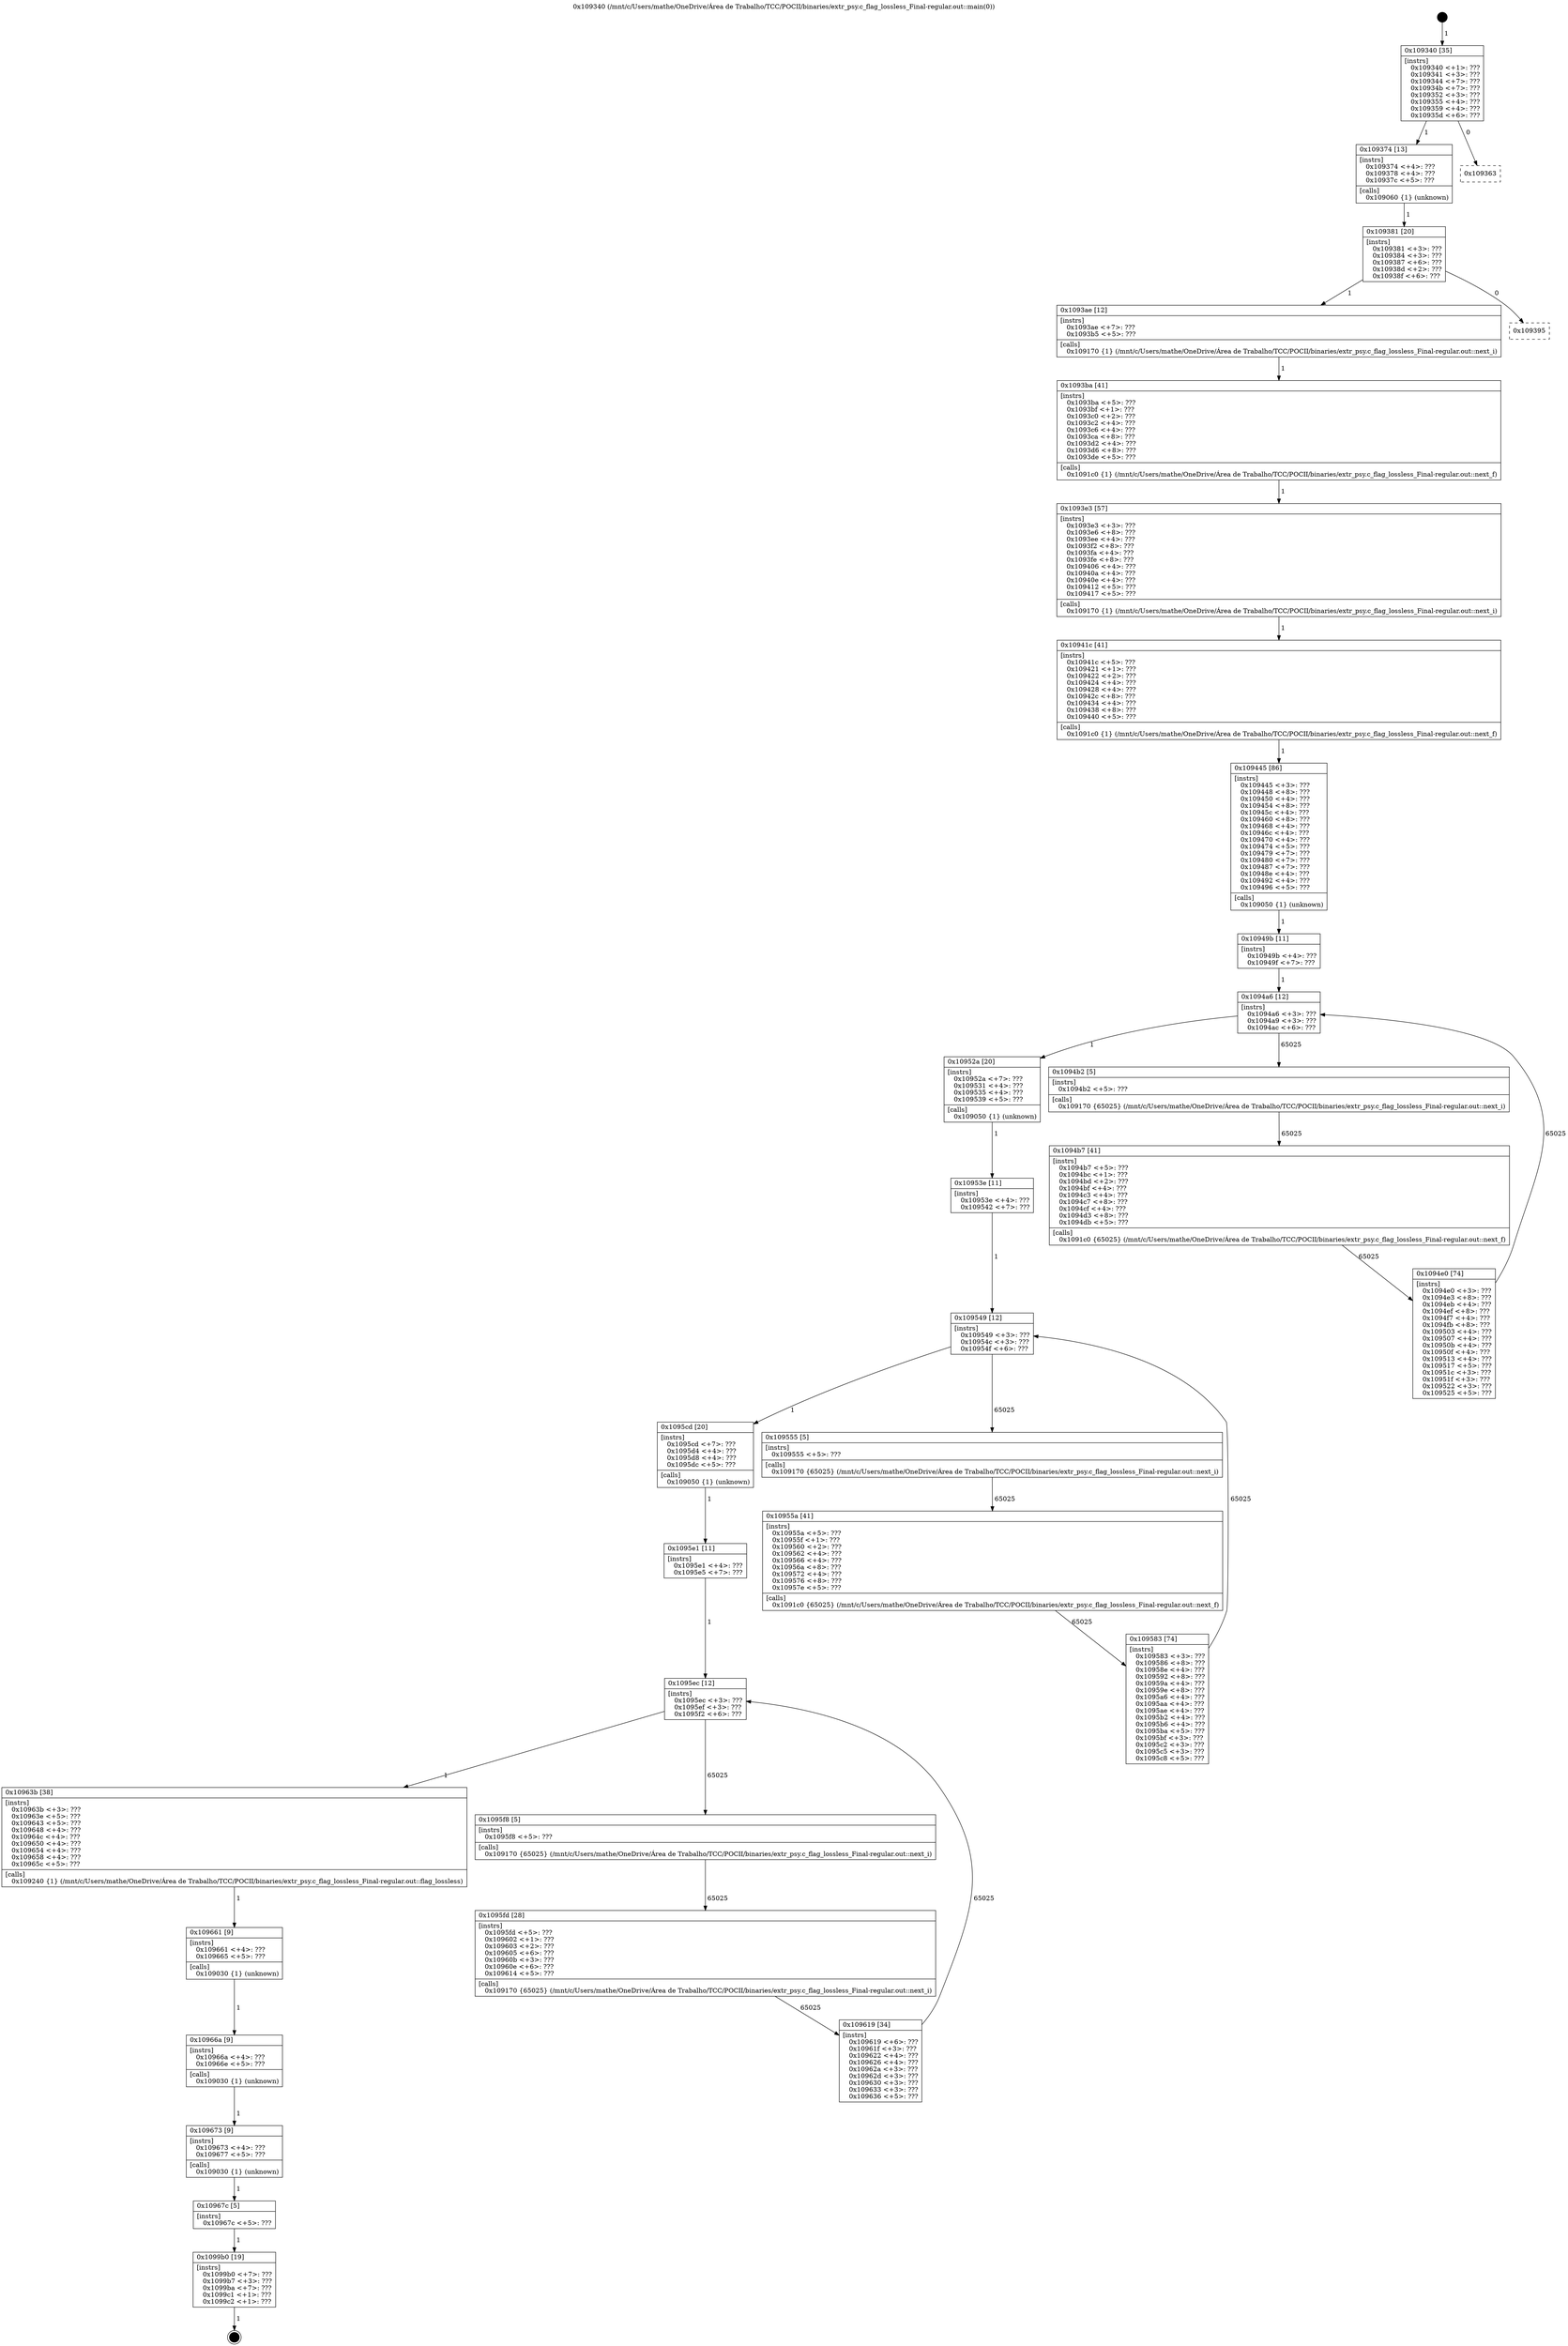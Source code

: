 digraph "0x109340" {
  label = "0x109340 (/mnt/c/Users/mathe/OneDrive/Área de Trabalho/TCC/POCII/binaries/extr_psy.c_flag_lossless_Final-regular.out::main(0))"
  labelloc = "t"
  node[shape=record]

  Entry [label="",width=0.3,height=0.3,shape=circle,fillcolor=black,style=filled]
  "0x109340" [label="{
     0x109340 [35]\l
     | [instrs]\l
     &nbsp;&nbsp;0x109340 \<+1\>: ???\l
     &nbsp;&nbsp;0x109341 \<+3\>: ???\l
     &nbsp;&nbsp;0x109344 \<+7\>: ???\l
     &nbsp;&nbsp;0x10934b \<+7\>: ???\l
     &nbsp;&nbsp;0x109352 \<+3\>: ???\l
     &nbsp;&nbsp;0x109355 \<+4\>: ???\l
     &nbsp;&nbsp;0x109359 \<+4\>: ???\l
     &nbsp;&nbsp;0x10935d \<+6\>: ???\l
  }"]
  "0x109374" [label="{
     0x109374 [13]\l
     | [instrs]\l
     &nbsp;&nbsp;0x109374 \<+4\>: ???\l
     &nbsp;&nbsp;0x109378 \<+4\>: ???\l
     &nbsp;&nbsp;0x10937c \<+5\>: ???\l
     | [calls]\l
     &nbsp;&nbsp;0x109060 \{1\} (unknown)\l
  }"]
  "0x109363" [label="{
     0x109363\l
  }", style=dashed]
  "0x109381" [label="{
     0x109381 [20]\l
     | [instrs]\l
     &nbsp;&nbsp;0x109381 \<+3\>: ???\l
     &nbsp;&nbsp;0x109384 \<+3\>: ???\l
     &nbsp;&nbsp;0x109387 \<+6\>: ???\l
     &nbsp;&nbsp;0x10938d \<+2\>: ???\l
     &nbsp;&nbsp;0x10938f \<+6\>: ???\l
  }"]
  "0x1093ae" [label="{
     0x1093ae [12]\l
     | [instrs]\l
     &nbsp;&nbsp;0x1093ae \<+7\>: ???\l
     &nbsp;&nbsp;0x1093b5 \<+5\>: ???\l
     | [calls]\l
     &nbsp;&nbsp;0x109170 \{1\} (/mnt/c/Users/mathe/OneDrive/Área de Trabalho/TCC/POCII/binaries/extr_psy.c_flag_lossless_Final-regular.out::next_i)\l
  }"]
  "0x109395" [label="{
     0x109395\l
  }", style=dashed]
  "0x1093ba" [label="{
     0x1093ba [41]\l
     | [instrs]\l
     &nbsp;&nbsp;0x1093ba \<+5\>: ???\l
     &nbsp;&nbsp;0x1093bf \<+1\>: ???\l
     &nbsp;&nbsp;0x1093c0 \<+2\>: ???\l
     &nbsp;&nbsp;0x1093c2 \<+4\>: ???\l
     &nbsp;&nbsp;0x1093c6 \<+4\>: ???\l
     &nbsp;&nbsp;0x1093ca \<+8\>: ???\l
     &nbsp;&nbsp;0x1093d2 \<+4\>: ???\l
     &nbsp;&nbsp;0x1093d6 \<+8\>: ???\l
     &nbsp;&nbsp;0x1093de \<+5\>: ???\l
     | [calls]\l
     &nbsp;&nbsp;0x1091c0 \{1\} (/mnt/c/Users/mathe/OneDrive/Área de Trabalho/TCC/POCII/binaries/extr_psy.c_flag_lossless_Final-regular.out::next_f)\l
  }"]
  "0x1093e3" [label="{
     0x1093e3 [57]\l
     | [instrs]\l
     &nbsp;&nbsp;0x1093e3 \<+3\>: ???\l
     &nbsp;&nbsp;0x1093e6 \<+8\>: ???\l
     &nbsp;&nbsp;0x1093ee \<+4\>: ???\l
     &nbsp;&nbsp;0x1093f2 \<+8\>: ???\l
     &nbsp;&nbsp;0x1093fa \<+4\>: ???\l
     &nbsp;&nbsp;0x1093fe \<+8\>: ???\l
     &nbsp;&nbsp;0x109406 \<+4\>: ???\l
     &nbsp;&nbsp;0x10940a \<+4\>: ???\l
     &nbsp;&nbsp;0x10940e \<+4\>: ???\l
     &nbsp;&nbsp;0x109412 \<+5\>: ???\l
     &nbsp;&nbsp;0x109417 \<+5\>: ???\l
     | [calls]\l
     &nbsp;&nbsp;0x109170 \{1\} (/mnt/c/Users/mathe/OneDrive/Área de Trabalho/TCC/POCII/binaries/extr_psy.c_flag_lossless_Final-regular.out::next_i)\l
  }"]
  "0x10941c" [label="{
     0x10941c [41]\l
     | [instrs]\l
     &nbsp;&nbsp;0x10941c \<+5\>: ???\l
     &nbsp;&nbsp;0x109421 \<+1\>: ???\l
     &nbsp;&nbsp;0x109422 \<+2\>: ???\l
     &nbsp;&nbsp;0x109424 \<+4\>: ???\l
     &nbsp;&nbsp;0x109428 \<+4\>: ???\l
     &nbsp;&nbsp;0x10942c \<+8\>: ???\l
     &nbsp;&nbsp;0x109434 \<+4\>: ???\l
     &nbsp;&nbsp;0x109438 \<+8\>: ???\l
     &nbsp;&nbsp;0x109440 \<+5\>: ???\l
     | [calls]\l
     &nbsp;&nbsp;0x1091c0 \{1\} (/mnt/c/Users/mathe/OneDrive/Área de Trabalho/TCC/POCII/binaries/extr_psy.c_flag_lossless_Final-regular.out::next_f)\l
  }"]
  "0x109445" [label="{
     0x109445 [86]\l
     | [instrs]\l
     &nbsp;&nbsp;0x109445 \<+3\>: ???\l
     &nbsp;&nbsp;0x109448 \<+8\>: ???\l
     &nbsp;&nbsp;0x109450 \<+4\>: ???\l
     &nbsp;&nbsp;0x109454 \<+8\>: ???\l
     &nbsp;&nbsp;0x10945c \<+4\>: ???\l
     &nbsp;&nbsp;0x109460 \<+8\>: ???\l
     &nbsp;&nbsp;0x109468 \<+4\>: ???\l
     &nbsp;&nbsp;0x10946c \<+4\>: ???\l
     &nbsp;&nbsp;0x109470 \<+4\>: ???\l
     &nbsp;&nbsp;0x109474 \<+5\>: ???\l
     &nbsp;&nbsp;0x109479 \<+7\>: ???\l
     &nbsp;&nbsp;0x109480 \<+7\>: ???\l
     &nbsp;&nbsp;0x109487 \<+7\>: ???\l
     &nbsp;&nbsp;0x10948e \<+4\>: ???\l
     &nbsp;&nbsp;0x109492 \<+4\>: ???\l
     &nbsp;&nbsp;0x109496 \<+5\>: ???\l
     | [calls]\l
     &nbsp;&nbsp;0x109050 \{1\} (unknown)\l
  }"]
  "0x1094a6" [label="{
     0x1094a6 [12]\l
     | [instrs]\l
     &nbsp;&nbsp;0x1094a6 \<+3\>: ???\l
     &nbsp;&nbsp;0x1094a9 \<+3\>: ???\l
     &nbsp;&nbsp;0x1094ac \<+6\>: ???\l
  }"]
  "0x10952a" [label="{
     0x10952a [20]\l
     | [instrs]\l
     &nbsp;&nbsp;0x10952a \<+7\>: ???\l
     &nbsp;&nbsp;0x109531 \<+4\>: ???\l
     &nbsp;&nbsp;0x109535 \<+4\>: ???\l
     &nbsp;&nbsp;0x109539 \<+5\>: ???\l
     | [calls]\l
     &nbsp;&nbsp;0x109050 \{1\} (unknown)\l
  }"]
  "0x1094b2" [label="{
     0x1094b2 [5]\l
     | [instrs]\l
     &nbsp;&nbsp;0x1094b2 \<+5\>: ???\l
     | [calls]\l
     &nbsp;&nbsp;0x109170 \{65025\} (/mnt/c/Users/mathe/OneDrive/Área de Trabalho/TCC/POCII/binaries/extr_psy.c_flag_lossless_Final-regular.out::next_i)\l
  }"]
  "0x1094b7" [label="{
     0x1094b7 [41]\l
     | [instrs]\l
     &nbsp;&nbsp;0x1094b7 \<+5\>: ???\l
     &nbsp;&nbsp;0x1094bc \<+1\>: ???\l
     &nbsp;&nbsp;0x1094bd \<+2\>: ???\l
     &nbsp;&nbsp;0x1094bf \<+4\>: ???\l
     &nbsp;&nbsp;0x1094c3 \<+4\>: ???\l
     &nbsp;&nbsp;0x1094c7 \<+8\>: ???\l
     &nbsp;&nbsp;0x1094cf \<+4\>: ???\l
     &nbsp;&nbsp;0x1094d3 \<+8\>: ???\l
     &nbsp;&nbsp;0x1094db \<+5\>: ???\l
     | [calls]\l
     &nbsp;&nbsp;0x1091c0 \{65025\} (/mnt/c/Users/mathe/OneDrive/Área de Trabalho/TCC/POCII/binaries/extr_psy.c_flag_lossless_Final-regular.out::next_f)\l
  }"]
  "0x1094e0" [label="{
     0x1094e0 [74]\l
     | [instrs]\l
     &nbsp;&nbsp;0x1094e0 \<+3\>: ???\l
     &nbsp;&nbsp;0x1094e3 \<+8\>: ???\l
     &nbsp;&nbsp;0x1094eb \<+4\>: ???\l
     &nbsp;&nbsp;0x1094ef \<+8\>: ???\l
     &nbsp;&nbsp;0x1094f7 \<+4\>: ???\l
     &nbsp;&nbsp;0x1094fb \<+8\>: ???\l
     &nbsp;&nbsp;0x109503 \<+4\>: ???\l
     &nbsp;&nbsp;0x109507 \<+4\>: ???\l
     &nbsp;&nbsp;0x10950b \<+4\>: ???\l
     &nbsp;&nbsp;0x10950f \<+4\>: ???\l
     &nbsp;&nbsp;0x109513 \<+4\>: ???\l
     &nbsp;&nbsp;0x109517 \<+5\>: ???\l
     &nbsp;&nbsp;0x10951c \<+3\>: ???\l
     &nbsp;&nbsp;0x10951f \<+3\>: ???\l
     &nbsp;&nbsp;0x109522 \<+3\>: ???\l
     &nbsp;&nbsp;0x109525 \<+5\>: ???\l
  }"]
  "0x10949b" [label="{
     0x10949b [11]\l
     | [instrs]\l
     &nbsp;&nbsp;0x10949b \<+4\>: ???\l
     &nbsp;&nbsp;0x10949f \<+7\>: ???\l
  }"]
  "0x109549" [label="{
     0x109549 [12]\l
     | [instrs]\l
     &nbsp;&nbsp;0x109549 \<+3\>: ???\l
     &nbsp;&nbsp;0x10954c \<+3\>: ???\l
     &nbsp;&nbsp;0x10954f \<+6\>: ???\l
  }"]
  "0x1095cd" [label="{
     0x1095cd [20]\l
     | [instrs]\l
     &nbsp;&nbsp;0x1095cd \<+7\>: ???\l
     &nbsp;&nbsp;0x1095d4 \<+4\>: ???\l
     &nbsp;&nbsp;0x1095d8 \<+4\>: ???\l
     &nbsp;&nbsp;0x1095dc \<+5\>: ???\l
     | [calls]\l
     &nbsp;&nbsp;0x109050 \{1\} (unknown)\l
  }"]
  "0x109555" [label="{
     0x109555 [5]\l
     | [instrs]\l
     &nbsp;&nbsp;0x109555 \<+5\>: ???\l
     | [calls]\l
     &nbsp;&nbsp;0x109170 \{65025\} (/mnt/c/Users/mathe/OneDrive/Área de Trabalho/TCC/POCII/binaries/extr_psy.c_flag_lossless_Final-regular.out::next_i)\l
  }"]
  "0x10955a" [label="{
     0x10955a [41]\l
     | [instrs]\l
     &nbsp;&nbsp;0x10955a \<+5\>: ???\l
     &nbsp;&nbsp;0x10955f \<+1\>: ???\l
     &nbsp;&nbsp;0x109560 \<+2\>: ???\l
     &nbsp;&nbsp;0x109562 \<+4\>: ???\l
     &nbsp;&nbsp;0x109566 \<+4\>: ???\l
     &nbsp;&nbsp;0x10956a \<+8\>: ???\l
     &nbsp;&nbsp;0x109572 \<+4\>: ???\l
     &nbsp;&nbsp;0x109576 \<+8\>: ???\l
     &nbsp;&nbsp;0x10957e \<+5\>: ???\l
     | [calls]\l
     &nbsp;&nbsp;0x1091c0 \{65025\} (/mnt/c/Users/mathe/OneDrive/Área de Trabalho/TCC/POCII/binaries/extr_psy.c_flag_lossless_Final-regular.out::next_f)\l
  }"]
  "0x109583" [label="{
     0x109583 [74]\l
     | [instrs]\l
     &nbsp;&nbsp;0x109583 \<+3\>: ???\l
     &nbsp;&nbsp;0x109586 \<+8\>: ???\l
     &nbsp;&nbsp;0x10958e \<+4\>: ???\l
     &nbsp;&nbsp;0x109592 \<+8\>: ???\l
     &nbsp;&nbsp;0x10959a \<+4\>: ???\l
     &nbsp;&nbsp;0x10959e \<+8\>: ???\l
     &nbsp;&nbsp;0x1095a6 \<+4\>: ???\l
     &nbsp;&nbsp;0x1095aa \<+4\>: ???\l
     &nbsp;&nbsp;0x1095ae \<+4\>: ???\l
     &nbsp;&nbsp;0x1095b2 \<+4\>: ???\l
     &nbsp;&nbsp;0x1095b6 \<+4\>: ???\l
     &nbsp;&nbsp;0x1095ba \<+5\>: ???\l
     &nbsp;&nbsp;0x1095bf \<+3\>: ???\l
     &nbsp;&nbsp;0x1095c2 \<+3\>: ???\l
     &nbsp;&nbsp;0x1095c5 \<+3\>: ???\l
     &nbsp;&nbsp;0x1095c8 \<+5\>: ???\l
  }"]
  "0x10953e" [label="{
     0x10953e [11]\l
     | [instrs]\l
     &nbsp;&nbsp;0x10953e \<+4\>: ???\l
     &nbsp;&nbsp;0x109542 \<+7\>: ???\l
  }"]
  "0x1095ec" [label="{
     0x1095ec [12]\l
     | [instrs]\l
     &nbsp;&nbsp;0x1095ec \<+3\>: ???\l
     &nbsp;&nbsp;0x1095ef \<+3\>: ???\l
     &nbsp;&nbsp;0x1095f2 \<+6\>: ???\l
  }"]
  "0x10963b" [label="{
     0x10963b [38]\l
     | [instrs]\l
     &nbsp;&nbsp;0x10963b \<+3\>: ???\l
     &nbsp;&nbsp;0x10963e \<+5\>: ???\l
     &nbsp;&nbsp;0x109643 \<+5\>: ???\l
     &nbsp;&nbsp;0x109648 \<+4\>: ???\l
     &nbsp;&nbsp;0x10964c \<+4\>: ???\l
     &nbsp;&nbsp;0x109650 \<+4\>: ???\l
     &nbsp;&nbsp;0x109654 \<+4\>: ???\l
     &nbsp;&nbsp;0x109658 \<+4\>: ???\l
     &nbsp;&nbsp;0x10965c \<+5\>: ???\l
     | [calls]\l
     &nbsp;&nbsp;0x109240 \{1\} (/mnt/c/Users/mathe/OneDrive/Área de Trabalho/TCC/POCII/binaries/extr_psy.c_flag_lossless_Final-regular.out::flag_lossless)\l
  }"]
  "0x1095f8" [label="{
     0x1095f8 [5]\l
     | [instrs]\l
     &nbsp;&nbsp;0x1095f8 \<+5\>: ???\l
     | [calls]\l
     &nbsp;&nbsp;0x109170 \{65025\} (/mnt/c/Users/mathe/OneDrive/Área de Trabalho/TCC/POCII/binaries/extr_psy.c_flag_lossless_Final-regular.out::next_i)\l
  }"]
  "0x1095fd" [label="{
     0x1095fd [28]\l
     | [instrs]\l
     &nbsp;&nbsp;0x1095fd \<+5\>: ???\l
     &nbsp;&nbsp;0x109602 \<+1\>: ???\l
     &nbsp;&nbsp;0x109603 \<+2\>: ???\l
     &nbsp;&nbsp;0x109605 \<+6\>: ???\l
     &nbsp;&nbsp;0x10960b \<+3\>: ???\l
     &nbsp;&nbsp;0x10960e \<+6\>: ???\l
     &nbsp;&nbsp;0x109614 \<+5\>: ???\l
     | [calls]\l
     &nbsp;&nbsp;0x109170 \{65025\} (/mnt/c/Users/mathe/OneDrive/Área de Trabalho/TCC/POCII/binaries/extr_psy.c_flag_lossless_Final-regular.out::next_i)\l
  }"]
  "0x109619" [label="{
     0x109619 [34]\l
     | [instrs]\l
     &nbsp;&nbsp;0x109619 \<+6\>: ???\l
     &nbsp;&nbsp;0x10961f \<+3\>: ???\l
     &nbsp;&nbsp;0x109622 \<+4\>: ???\l
     &nbsp;&nbsp;0x109626 \<+4\>: ???\l
     &nbsp;&nbsp;0x10962a \<+3\>: ???\l
     &nbsp;&nbsp;0x10962d \<+3\>: ???\l
     &nbsp;&nbsp;0x109630 \<+3\>: ???\l
     &nbsp;&nbsp;0x109633 \<+3\>: ???\l
     &nbsp;&nbsp;0x109636 \<+5\>: ???\l
  }"]
  "0x1095e1" [label="{
     0x1095e1 [11]\l
     | [instrs]\l
     &nbsp;&nbsp;0x1095e1 \<+4\>: ???\l
     &nbsp;&nbsp;0x1095e5 \<+7\>: ???\l
  }"]
  "0x109661" [label="{
     0x109661 [9]\l
     | [instrs]\l
     &nbsp;&nbsp;0x109661 \<+4\>: ???\l
     &nbsp;&nbsp;0x109665 \<+5\>: ???\l
     | [calls]\l
     &nbsp;&nbsp;0x109030 \{1\} (unknown)\l
  }"]
  "0x10966a" [label="{
     0x10966a [9]\l
     | [instrs]\l
     &nbsp;&nbsp;0x10966a \<+4\>: ???\l
     &nbsp;&nbsp;0x10966e \<+5\>: ???\l
     | [calls]\l
     &nbsp;&nbsp;0x109030 \{1\} (unknown)\l
  }"]
  "0x109673" [label="{
     0x109673 [9]\l
     | [instrs]\l
     &nbsp;&nbsp;0x109673 \<+4\>: ???\l
     &nbsp;&nbsp;0x109677 \<+5\>: ???\l
     | [calls]\l
     &nbsp;&nbsp;0x109030 \{1\} (unknown)\l
  }"]
  "0x10967c" [label="{
     0x10967c [5]\l
     | [instrs]\l
     &nbsp;&nbsp;0x10967c \<+5\>: ???\l
  }"]
  "0x1099b0" [label="{
     0x1099b0 [19]\l
     | [instrs]\l
     &nbsp;&nbsp;0x1099b0 \<+7\>: ???\l
     &nbsp;&nbsp;0x1099b7 \<+3\>: ???\l
     &nbsp;&nbsp;0x1099ba \<+7\>: ???\l
     &nbsp;&nbsp;0x1099c1 \<+1\>: ???\l
     &nbsp;&nbsp;0x1099c2 \<+1\>: ???\l
  }"]
  Exit [label="",width=0.3,height=0.3,shape=circle,fillcolor=black,style=filled,peripheries=2]
  Entry -> "0x109340" [label=" 1"]
  "0x109340" -> "0x109374" [label=" 1"]
  "0x109340" -> "0x109363" [label=" 0"]
  "0x109374" -> "0x109381" [label=" 1"]
  "0x109381" -> "0x1093ae" [label=" 1"]
  "0x109381" -> "0x109395" [label=" 0"]
  "0x1093ae" -> "0x1093ba" [label=" 1"]
  "0x1093ba" -> "0x1093e3" [label=" 1"]
  "0x1093e3" -> "0x10941c" [label=" 1"]
  "0x10941c" -> "0x109445" [label=" 1"]
  "0x109445" -> "0x10949b" [label=" 1"]
  "0x1094a6" -> "0x10952a" [label=" 1"]
  "0x1094a6" -> "0x1094b2" [label=" 65025"]
  "0x1094b2" -> "0x1094b7" [label=" 65025"]
  "0x1094b7" -> "0x1094e0" [label=" 65025"]
  "0x10949b" -> "0x1094a6" [label=" 1"]
  "0x1094e0" -> "0x1094a6" [label=" 65025"]
  "0x10952a" -> "0x10953e" [label=" 1"]
  "0x109549" -> "0x1095cd" [label=" 1"]
  "0x109549" -> "0x109555" [label=" 65025"]
  "0x109555" -> "0x10955a" [label=" 65025"]
  "0x10955a" -> "0x109583" [label=" 65025"]
  "0x10953e" -> "0x109549" [label=" 1"]
  "0x109583" -> "0x109549" [label=" 65025"]
  "0x1095cd" -> "0x1095e1" [label=" 1"]
  "0x1095ec" -> "0x10963b" [label=" 1"]
  "0x1095ec" -> "0x1095f8" [label=" 65025"]
  "0x1095f8" -> "0x1095fd" [label=" 65025"]
  "0x1095fd" -> "0x109619" [label=" 65025"]
  "0x1095e1" -> "0x1095ec" [label=" 1"]
  "0x109619" -> "0x1095ec" [label=" 65025"]
  "0x10963b" -> "0x109661" [label=" 1"]
  "0x109661" -> "0x10966a" [label=" 1"]
  "0x10966a" -> "0x109673" [label=" 1"]
  "0x109673" -> "0x10967c" [label=" 1"]
  "0x10967c" -> "0x1099b0" [label=" 1"]
  "0x1099b0" -> Exit [label=" 1"]
}
